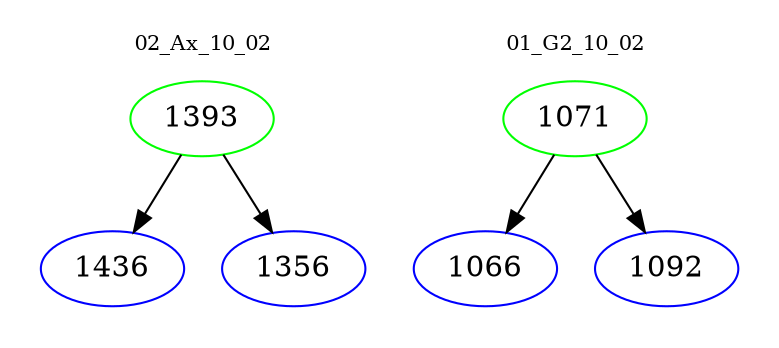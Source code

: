 digraph{
subgraph cluster_0 {
color = white
label = "02_Ax_10_02";
fontsize=10;
T0_1393 [label="1393", color="green"]
T0_1393 -> T0_1436 [color="black"]
T0_1436 [label="1436", color="blue"]
T0_1393 -> T0_1356 [color="black"]
T0_1356 [label="1356", color="blue"]
}
subgraph cluster_1 {
color = white
label = "01_G2_10_02";
fontsize=10;
T1_1071 [label="1071", color="green"]
T1_1071 -> T1_1066 [color="black"]
T1_1066 [label="1066", color="blue"]
T1_1071 -> T1_1092 [color="black"]
T1_1092 [label="1092", color="blue"]
}
}
